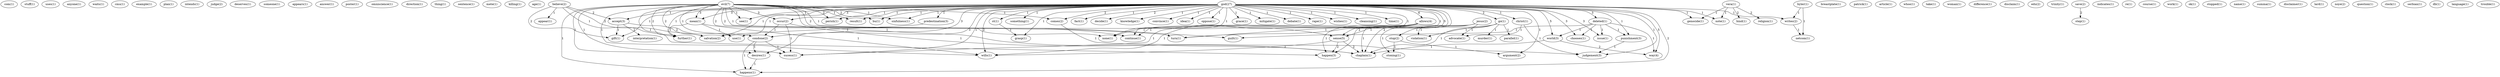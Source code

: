 digraph G {
  com [ label="com(1)" ];
  stuff [ label="stuff(1)" ];
  uses [ label="uses(1)" ];
  anyone [ label="anyone(1)" ];
  waits [ label="waits(1)" ];
  cmu [ label="cmu(1)" ];
  example [ label="example(1)" ];
  plan [ label="plan(1)" ];
  intends [ label="intends(1)" ];
  judge [ label="judge(2)" ];
  deserves [ label="deserves(1)" ];
  someone [ label="someone(1)" ];
  appears [ label="appears(1)" ];
  answer [ label="answer(1)" ];
  poster [ label="poster(1)" ];
  omniscience [ label="omniscience(1)" ];
  direction [ label="direction(1)" ];
  thing [ label="thing(1)" ];
  sentence [ label="sentence(1)" ];
  mete [ label="mete(1)" ];
  killing [ label="killing(1)" ];
  age [ label="age(1)" ];
  evil [ label="evil(7)" ];
  mean [ label="mean(1)" ];
  perish [ label="perish(1)" ];
  occur [ label="occur(2)" ];
  result [ label="result(1)" ];
  condone [ label="condone(2)" ];
  sucess [ label="sucess(1)" ];
  none [ label="none(1)" ];
  bu [ label="bu(1)" ];
  sense [ label="sense(5)" ];
  further [ label="further(1)" ];
  comes [ label="comes(2)" ];
  sinfulness [ label="sinfulness(1)" ];
  continue [ label="continue(1)" ];
  desires [ label="desires(1)" ];
  use [ label="use(1)" ];
  happen [ label="happen(3)" ];
  guilt [ label="guilt(1)" ];
  chaplain [ label="chaplain(1)" ];
  happens [ label="happens(1)" ];
  wills [ label="wills(1)" ];
  turn [ label="turn(1)" ];
  see [ label="see(1)" ];
  believe [ label="believe(2)" ];
  accept [ label="accept(3)" ];
  appear [ label="appear(1)" ];
  gift [ label="gift(1)" ];
  salvation [ label="salvation(2)" ];
  breastplate [ label="breastplate(1)" ];
  vera [ label="vera(1)" ];
  bind [ label="bind(1)" ];
  religion [ label="religion(1)" ];
  genocide [ label="genocide(1)" ];
  note [ label="note(1)" ];
  god [ label="god(27)" ];
  something [ label="something(1)" ];
  fact [ label="fact(1)" ];
  decide [ label="decide(1)" ];
  knowledge [ label="knowledge(1)" ];
  deleted [ label="deleted(1)" ];
  christ [ label="christ(1)" ];
  allows [ label="allows(4)" ];
  convince [ label="convince(1)" ];
  go [ label="go(1)" ];
  idea [ label="idea(1)" ];
  oppose [ label="oppose(1)" ];
  st [ label="st(1)" ];
  grace [ label="grace(1)" ];
  mitigate [ label="mitigate(1)" ];
  debate [ label="debate(1)" ];
  punishment [ label="punishment(3)" ];
  rape [ label="rape(1)" ];
  wishes [ label="wishes(1)" ];
  issue [ label="issue(1)" ];
  chooses [ label="chooses(1)" ];
  judgement [ label="judgement(3)" ];
  world [ label="world(3)" ];
  cleansing [ label="cleansing(1)" ];
  way [ label="way(4)" ];
  predestination [ label="predestination(3)" ];
  writes [ label="writes(2)" ];
  time [ label="time(1)" ];
  grasp [ label="grasp(1)" ];
  argument [ label="argument(2)" ];
  patrick [ label="patrick(1)" ];
  article [ label="article(1)" ];
  whoo [ label="whoo(1)" ];
  interpretation [ label="interpretation(1)" ];
  take [ label="take(1)" ];
  woman [ label="woman(1)" ];
  advocate [ label="advocate(1)" ];
  murder [ label="murder(1)" ];
  parallel [ label="parallel(1)" ];
  violation [ label="violation(1)" ];
  difference [ label="difference(1)" ];
  disclaim [ label="disclaim(1)" ];
  edu [ label="edu(2)" ];
  trinity [ label="trinity(1)" ];
  save [ label="save(2)" ];
  step [ label="step(1)" ];
  indicates [ label="indicates(1)" ];
  re [ label="re(1)" ];
  course [ label="course(1)" ];
  work [ label="work(1)" ];
  ok [ label="ok(1)" ];
  stopped [ label="stopped(1)" ];
  name [ label="name(1)" ];
  summa [ label="summa(1)" ];
  disclaimer [ label="disclaimer(1)" ];
  lard [ label="lard(1)" ];
  jesus [ label="jesus(2)" ];
  stop [ label="stop(2)" ];
  stoning [ label="stoning(1)" ];
  noye [ label="noye(2)" ];
  byler [ label="byler(1)" ];
  netcom [ label="netcom(1)" ];
  question [ label="question(1)" ];
  clock [ label="clock(1)" ];
  serbian [ label="serbian(1)" ];
  db [ label="db(1)" ];
  language [ label="language(1)" ];
  trouble [ label="trouble(1)" ];
  evil -> mean [ label="3" ];
  evil -> perish [ label="2" ];
  evil -> occur [ label="3" ];
  evil -> result [ label="1" ];
  evil -> condone [ label="1" ];
  evil -> sucess [ label="1" ];
  evil -> none [ label="2" ];
  evil -> bu [ label="2" ];
  evil -> sense [ label="1" ];
  evil -> further [ label="2" ];
  evil -> comes [ label="1" ];
  evil -> sinfulness [ label="1" ];
  evil -> continue [ label="2" ];
  evil -> desires [ label="1" ];
  evil -> use [ label="2" ];
  evil -> happen [ label="1" ];
  evil -> guilt [ label="1" ];
  evil -> chaplain [ label="1" ];
  evil -> happens [ label="1" ];
  evil -> wills [ label="1" ];
  evil -> turn [ label="2" ];
  evil -> see [ label="1" ];
  believe -> accept [ label="2" ];
  believe -> appear [ label="1" ];
  believe -> gift [ label="2" ];
  believe -> further [ label="1" ];
  believe -> salvation [ label="2" ];
  vera -> bind [ label="2" ];
  vera -> religion [ label="2" ];
  vera -> genocide [ label="1" ];
  vera -> note [ label="1" ];
  god -> accept [ label="1" ];
  god -> gift [ label="1" ];
  god -> mean [ label="3" ];
  god -> something [ label="1" ];
  god -> perish [ label="1" ];
  god -> fact [ label="1" ];
  god -> decide [ label="2" ];
  god -> occur [ label="3" ];
  god -> knowledge [ label="1" ];
  god -> result [ label="1" ];
  god -> deleted [ label="3" ];
  god -> condone [ label="3" ];
  god -> christ [ label="1" ];
  god -> allows [ label="6" ];
  god -> sucess [ label="1" ];
  god -> convince [ label="1" ];
  god -> none [ label="1" ];
  god -> bu [ label="1" ];
  god -> go [ label="2" ];
  god -> sense [ label="5" ];
  god -> idea [ label="1" ];
  god -> oppose [ label="1" ];
  god -> st [ label="1" ];
  god -> grace [ label="1" ];
  god -> mitigate [ label="1" ];
  god -> further [ label="1" ];
  god -> debate [ label="1" ];
  god -> punishment [ label="1" ];
  god -> rape [ label="1" ];
  god -> comes [ label="2" ];
  god -> sinfulness [ label="1" ];
  god -> continue [ label="1" ];
  god -> wishes [ label="1" ];
  god -> issue [ label="3" ];
  god -> desires [ label="3" ];
  god -> use [ label="1" ];
  god -> happen [ label="2" ];
  god -> genocide [ label="1" ];
  god -> chooses [ label="3" ];
  god -> judgement [ label="1" ];
  god -> world [ label="5" ];
  god -> cleansing [ label="1" ];
  god -> chaplain [ label="2" ];
  god -> way [ label="5" ];
  god -> predestination [ label="1" ];
  god -> happens [ label="2" ];
  god -> salvation [ label="1" ];
  god -> note [ label="1" ];
  god -> writes [ label="1" ];
  god -> wills [ label="2" ];
  god -> turn [ label="1" ];
  god -> time [ label="1" ];
  god -> grasp [ label="1" ];
  god -> see [ label="1" ];
  god -> argument [ label="1" ];
  accept -> gift [ label="1" ];
  accept -> interpretation [ label="1" ];
  accept -> salvation [ label="2" ];
  mean -> further [ label="1" ];
  mean -> use [ label="1" ];
  mean -> wills [ label="1" ];
  occur -> condone [ label="1" ];
  occur -> sucess [ label="1" ];
  occur -> chaplain [ label="1" ];
  deleted -> punishment [ label="1" ];
  deleted -> issue [ label="1" ];
  deleted -> guilt [ label="1" ];
  deleted -> chooses [ label="1" ];
  deleted -> world [ label="1" ];
  deleted -> way [ label="1" ];
  condone -> sucess [ label="1" ];
  condone -> desires [ label="1" ];
  condone -> happens [ label="1" ];
  christ -> judgement [ label="1" ];
  christ -> advocate [ label="1" ];
  allows -> sucess [ label="1" ];
  allows -> none [ label="1" ];
  allows -> continue [ label="1" ];
  allows -> happen [ label="1" ];
  allows -> chaplain [ label="1" ];
  allows -> wills [ label="1" ];
  allows -> turn [ label="1" ];
  go -> sense [ label="1" ];
  go -> murder [ label="1" ];
  go -> parallel [ label="1" ];
  go -> violation [ label="1" ];
  go -> chaplain [ label="1" ];
  sense -> happen [ label="2" ];
  sense -> chaplain [ label="2" ];
  sense -> wills [ label="2" ];
  st -> grasp [ label="1" ];
  punishment -> judgement [ label="1" ];
  save -> step [ label="2" ];
  comes -> judgement [ label="1" ];
  desires -> happens [ label="1" ];
  jesus -> violation [ label="1" ];
  jesus -> stop [ label="1" ];
  jesus -> advocate [ label="1" ];
  jesus -> stoning [ label="1" ];
  world -> chaplain [ label="1" ];
  world -> way [ label="2" ];
  stop -> stoning [ label="1" ];
  stop -> argument [ label="1" ];
  byler -> writes [ label="1" ];
  byler -> netcom [ label="1" ];
  predestination -> salvation [ label="1" ];
  writes -> netcom [ label="1" ];
}
